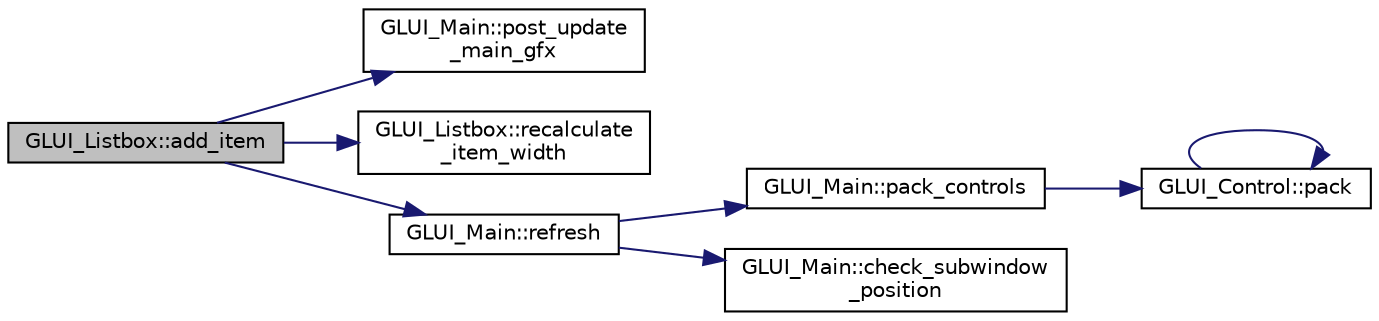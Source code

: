 digraph "GLUI_Listbox::add_item"
{
  edge [fontname="Helvetica",fontsize="10",labelfontname="Helvetica",labelfontsize="10"];
  node [fontname="Helvetica",fontsize="10",shape=record];
  rankdir="LR";
  Node1 [label="GLUI_Listbox::add_item",height=0.2,width=0.4,color="black", fillcolor="grey75", style="filled", fontcolor="black"];
  Node1 -> Node2 [color="midnightblue",fontsize="10",style="solid"];
  Node2 [label="GLUI_Main::post_update\l_main_gfx",height=0.2,width=0.4,color="black", fillcolor="white", style="filled",URL="$class_g_l_u_i___main.html#a64302740a0fb9ca34de276d001fbd8bd"];
  Node1 -> Node3 [color="midnightblue",fontsize="10",style="solid"];
  Node3 [label="GLUI_Listbox::recalculate\l_item_width",height=0.2,width=0.4,color="black", fillcolor="white", style="filled",URL="$class_g_l_u_i___listbox.html#a2d7f6743dea0483354ba495eedfd7d5e"];
  Node1 -> Node4 [color="midnightblue",fontsize="10",style="solid"];
  Node4 [label="GLUI_Main::refresh",height=0.2,width=0.4,color="black", fillcolor="white", style="filled",URL="$class_g_l_u_i___main.html#acd1e25e989f0f1820c496d4b8b9ee422"];
  Node4 -> Node5 [color="midnightblue",fontsize="10",style="solid"];
  Node5 [label="GLUI_Main::pack_controls",height=0.2,width=0.4,color="black", fillcolor="white", style="filled",URL="$class_g_l_u_i___main.html#aa3c49dcfbc912870344e9265354ad53a"];
  Node5 -> Node6 [color="midnightblue",fontsize="10",style="solid"];
  Node6 [label="GLUI_Control::pack",height=0.2,width=0.4,color="black", fillcolor="white", style="filled",URL="$class_g_l_u_i___control.html#a55b244224a7446e7254a9d3b468d4925"];
  Node6 -> Node6 [color="midnightblue",fontsize="10",style="solid"];
  Node4 -> Node7 [color="midnightblue",fontsize="10",style="solid"];
  Node7 [label="GLUI_Main::check_subwindow\l_position",height=0.2,width=0.4,color="black", fillcolor="white", style="filled",URL="$class_g_l_u_i___main.html#a8ca1f714c14dade8e6274112c69e5863"];
}
